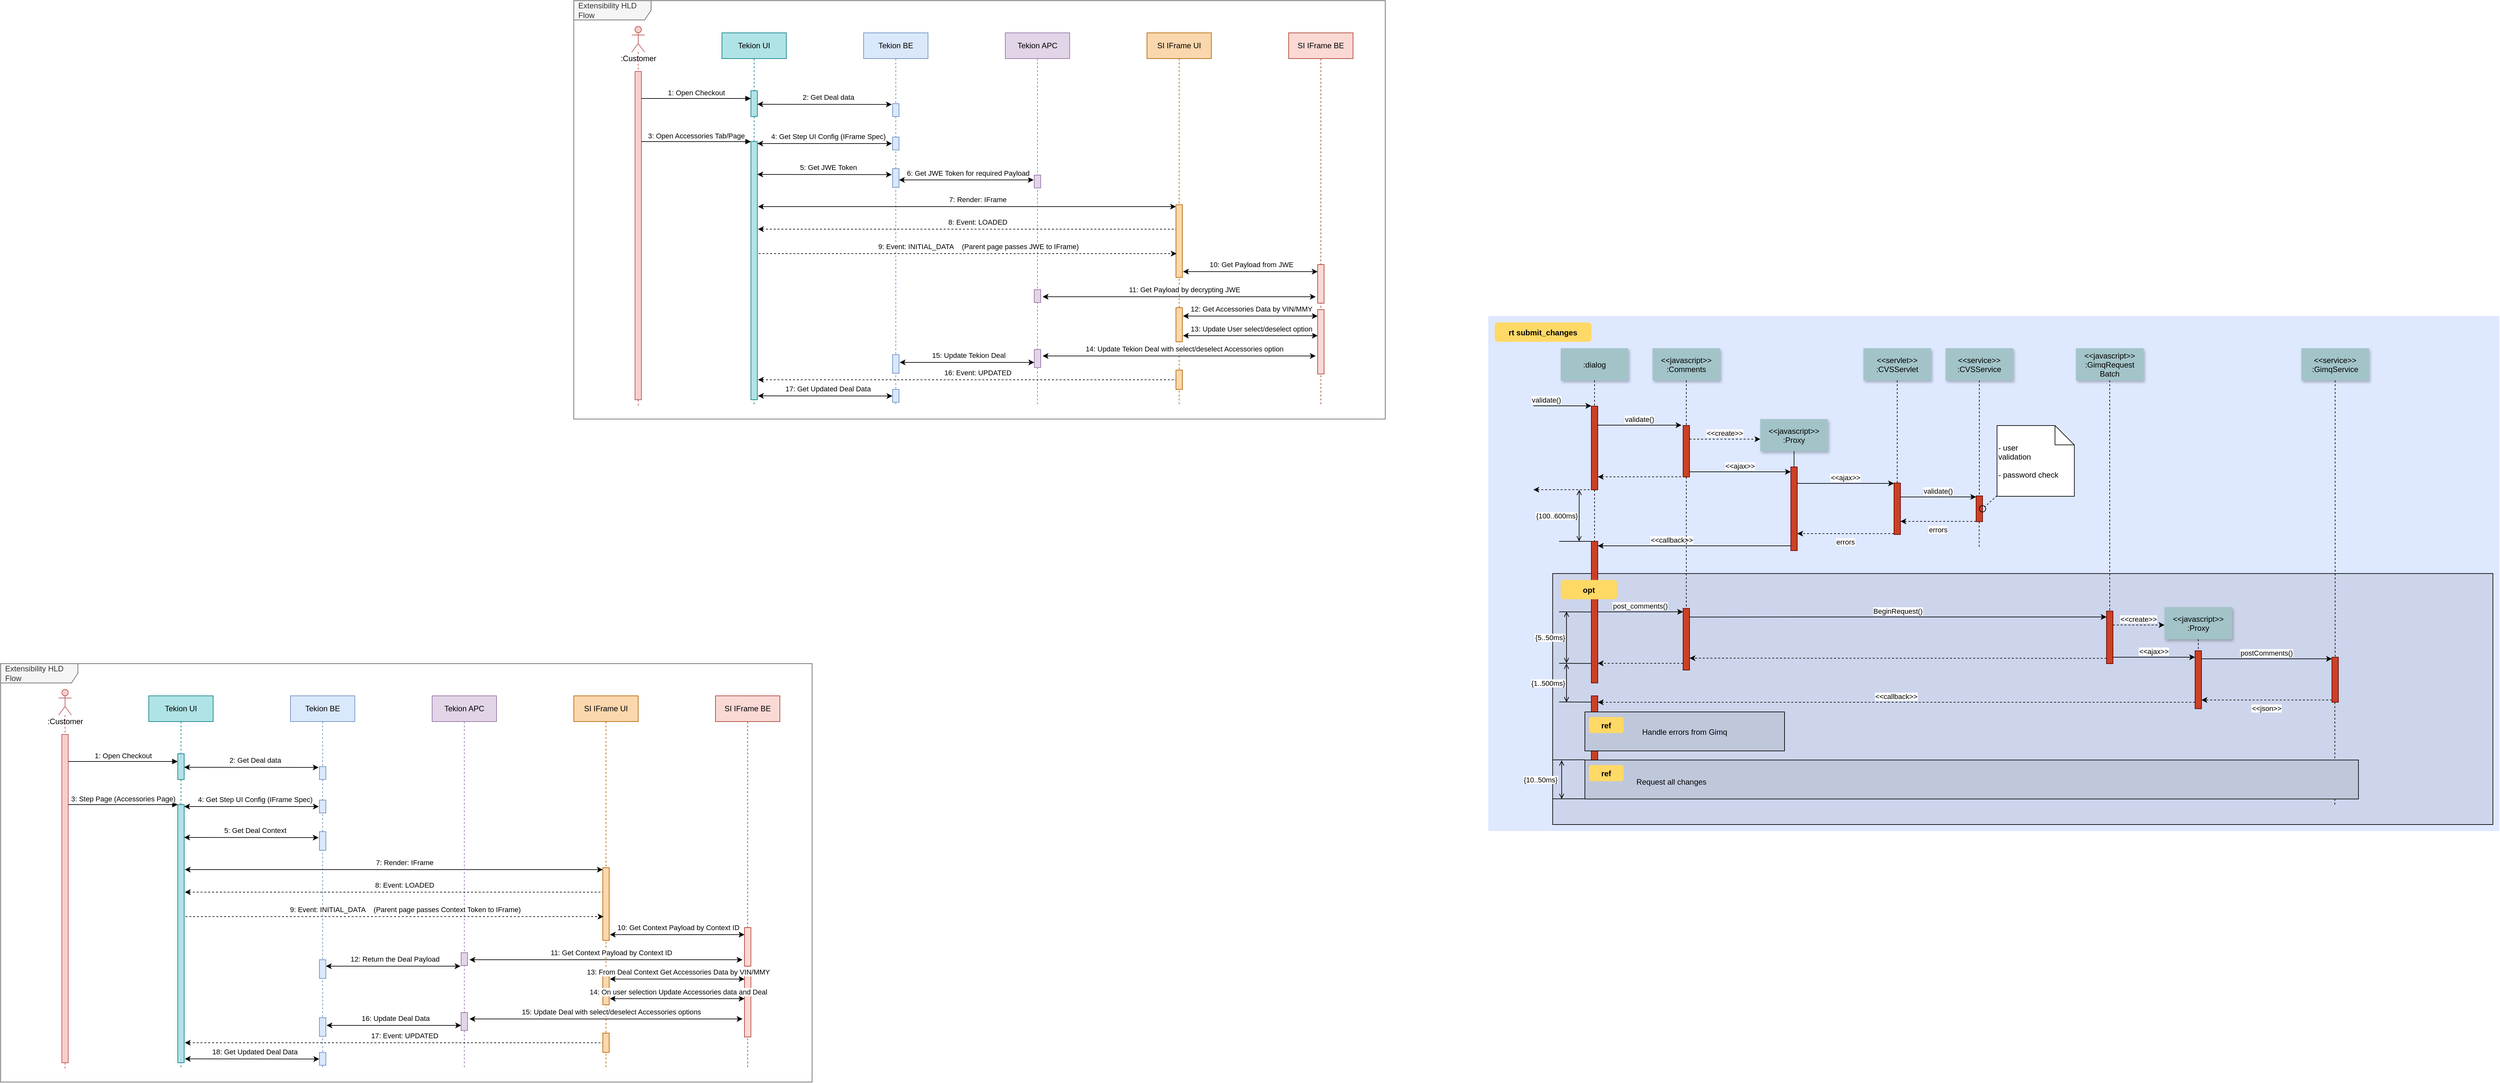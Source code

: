 <mxfile version="26.0.16">
  <diagram name="Page-1" id="9361dd3d-8414-5efd-6122-117bd74ce7a7">
    <mxGraphModel dx="3644" dy="1516" grid="1" gridSize="10" guides="1" tooltips="1" connect="1" arrows="1" fold="1" page="0" pageScale="1.5" pageWidth="826" pageHeight="1169" background="none" math="0" shadow="0">
      <root>
        <mxCell id="0" />
        <mxCell id="1" parent="0" />
        <mxCell id="3lxVymx66JOfYg7nJAj3-113" value="Extensibility HLD Flow" style="shape=umlFrame;whiteSpace=wrap;html=1;width=120;height=30;boundedLbl=1;verticalAlign=middle;align=left;spacingLeft=5;fillColor=#f5f5f5;fontColor=#333333;strokeColor=#666666;" parent="1" vertex="1">
          <mxGeometry x="-1380" y="-480" width="1260" height="650" as="geometry" />
        </mxCell>
        <mxCell id="69" value="" style="fillColor=#DEE8FF;strokeColor=none" parent="1" vertex="1">
          <mxGeometry x="40" y="10" width="1570" height="800" as="geometry" />
        </mxCell>
        <mxCell id="20" value="" style="fillColor=#CCD5EB" parent="1" vertex="1">
          <mxGeometry x="140" y="410" width="1460" height="390" as="geometry" />
        </mxCell>
        <mxCell id="81" value="" style="edgeStyle=elbowEdgeStyle;elbow=horizontal;endArrow=none;dashed=1" parent="1" edge="1">
          <mxGeometry x="1460" y="437.894" width="100" height="100" as="geometry">
            <mxPoint x="1354.5" y="610" as="sourcePoint" />
            <mxPoint x="1354.5" y="770" as="targetPoint" />
          </mxGeometry>
        </mxCell>
        <mxCell id="2" value="" style="fillColor=#CC4125;strokeColor=#660000" parent="1" vertex="1">
          <mxGeometry x="200" y="150" width="10" height="130" as="geometry" />
        </mxCell>
        <mxCell id="3" value="validate()" style="edgeStyle=none;verticalLabelPosition=top;verticalAlign=bottom;labelPosition=left;align=right" parent="1" edge="1">
          <mxGeometry x="110" y="49.5" width="100" height="100" as="geometry">
            <mxPoint x="110" y="149.5" as="sourcePoint" />
            <mxPoint x="200" y="149.5" as="targetPoint" />
          </mxGeometry>
        </mxCell>
        <mxCell id="4" value=":dialog" style="shadow=1;fillColor=#A2C4C9;strokeColor=none" parent="1" vertex="1">
          <mxGeometry x="152.5" y="60" width="105" height="50" as="geometry" />
        </mxCell>
        <mxCell id="6" value="" style="fillColor=#CC4125;strokeColor=#660000" parent="1" vertex="1">
          <mxGeometry x="342.5" y="180" width="10" height="80" as="geometry" />
        </mxCell>
        <mxCell id="7" value="&lt;&lt;javascript&gt;&gt;&#xa;:Comments" style="shadow=1;fillColor=#A2C4C9;strokeColor=none" parent="1" vertex="1">
          <mxGeometry x="295" y="60" width="105" height="50" as="geometry" />
        </mxCell>
        <mxCell id="8" value="" style="edgeStyle=none;endArrow=none;dashed=1" parent="1" source="7" target="6" edge="1">
          <mxGeometry x="272.335" y="165" width="100" height="100" as="geometry">
            <mxPoint x="347.259" y="110" as="sourcePoint" />
            <mxPoint x="347.576" y="165" as="targetPoint" />
          </mxGeometry>
        </mxCell>
        <mxCell id="9" value="validate()" style="edgeStyle=none;verticalLabelPosition=top;verticalAlign=bottom" parent="1" edge="1">
          <mxGeometry x="220" y="92" width="100" height="100" as="geometry">
            <mxPoint x="210" y="179.5" as="sourcePoint" />
            <mxPoint x="340" y="179.5" as="targetPoint" />
          </mxGeometry>
        </mxCell>
        <mxCell id="11" value="" style="edgeStyle=none;verticalLabelPosition=top;verticalAlign=bottom;endArrow=none;startArrow=classic;dashed=1" parent="1" edge="1">
          <mxGeometry x="220" y="172.259" width="100" height="100" as="geometry">
            <mxPoint x="210" y="259.759" as="sourcePoint" />
            <mxPoint x="340" y="259.759" as="targetPoint" />
          </mxGeometry>
        </mxCell>
        <mxCell id="12" value="" style="edgeStyle=none;verticalLabelPosition=top;verticalAlign=bottom;labelPosition=left;align=right;endArrow=none;startArrow=classic;dashed=1" parent="1" edge="1">
          <mxGeometry x="110" y="179.759" width="100" height="100" as="geometry">
            <mxPoint x="110" y="279.759" as="sourcePoint" />
            <mxPoint x="200" y="279.759" as="targetPoint" />
          </mxGeometry>
        </mxCell>
        <mxCell id="13" value="&lt;&lt;create&gt;&gt;" style="edgeStyle=none;verticalLabelPosition=top;verticalAlign=bottom;dashed=1" parent="1" edge="1">
          <mxGeometry x="385.455" y="113.916" width="100" height="100" as="geometry">
            <mxPoint x="352.5" y="201.206" as="sourcePoint" />
            <mxPoint x="462.5" y="201.206" as="targetPoint" />
          </mxGeometry>
        </mxCell>
        <mxCell id="15" value="&lt;&lt;javascript&gt;&gt;&#xa;:Proxy" style="shadow=1;fillColor=#A2C4C9;strokeColor=none" parent="1" vertex="1">
          <mxGeometry x="462.284" y="170.0" width="105" height="50" as="geometry" />
        </mxCell>
        <mxCell id="16" value="" style="edgeStyle=none;endArrow=none" parent="1" source="15" target="17" edge="1">
          <mxGeometry x="437.043" y="270" width="100" height="100" as="geometry">
            <mxPoint x="514.543" y="220.0" as="sourcePoint" />
            <mxPoint x="514.543" y="240.0" as="targetPoint" />
          </mxGeometry>
        </mxCell>
        <mxCell id="17" value="" style="fillColor=#CC4125;strokeColor=#660000" parent="1" vertex="1">
          <mxGeometry x="509.784" y="244.394" width="10" height="130" as="geometry" />
        </mxCell>
        <mxCell id="19" value="&lt;&lt;ajax&gt;&gt;" style="edgeStyle=elbowEdgeStyle;elbow=vertical;verticalLabelPosition=top;verticalAlign=bottom" parent="1" source="6" target="17" edge="1">
          <mxGeometry x="350" y="290" width="100" height="100" as="geometry">
            <mxPoint x="350" y="390" as="sourcePoint" />
            <mxPoint x="450" y="290" as="targetPoint" />
          </mxGeometry>
        </mxCell>
        <mxCell id="21" value="" style="fillColor=#CC4125;strokeColor=#660000" parent="1" vertex="1">
          <mxGeometry x="670" y="269.394" width="10" height="80" as="geometry" />
        </mxCell>
        <mxCell id="22" value="&lt;&lt;servlet&gt;&gt;&#xa;:CVSServlet" style="shadow=1;fillColor=#A2C4C9;strokeColor=none" parent="1" vertex="1">
          <mxGeometry x="622.5" y="60" width="105" height="50" as="geometry" />
        </mxCell>
        <mxCell id="23" value="" style="edgeStyle=none;endArrow=none;dashed=1" parent="1" source="22" target="21" edge="1">
          <mxGeometry x="614.488" y="175.0" width="100" height="100" as="geometry">
            <mxPoint x="674.653" y="110" as="sourcePoint" />
            <mxPoint x="674.653" y="260" as="targetPoint" />
          </mxGeometry>
        </mxCell>
        <mxCell id="24" value="&lt;&lt;service&gt;&gt;&#xa;:CVSService" style="shadow=1;fillColor=#A2C4C9;strokeColor=none" parent="1" vertex="1">
          <mxGeometry x="750" y="60" width="105" height="50" as="geometry" />
        </mxCell>
        <mxCell id="25" value="" style="edgeStyle=none;endArrow=none;dashed=1" parent="1" source="24" target="26" edge="1">
          <mxGeometry x="727.335" y="165" width="100" height="100" as="geometry">
            <mxPoint x="802.259" y="110" as="sourcePoint" />
            <mxPoint x="802.576" y="165" as="targetPoint" />
          </mxGeometry>
        </mxCell>
        <mxCell id="26" value="" style="fillColor=#CC4125;strokeColor=#660000" parent="1" vertex="1">
          <mxGeometry x="797.5" y="289.394" width="10" height="40" as="geometry" />
        </mxCell>
        <mxCell id="27" value="&lt;&lt;ajax&gt;&gt;" style="edgeStyle=elbowEdgeStyle;elbow=vertical;verticalLabelPosition=top;verticalAlign=bottom" parent="1" source="17" target="21" edge="1">
          <mxGeometry x="540" y="270" width="100" height="100" as="geometry">
            <mxPoint x="540" y="370" as="sourcePoint" />
            <mxPoint x="640" y="270" as="targetPoint" />
            <Array as="points">
              <mxPoint x="590" y="270" />
            </Array>
          </mxGeometry>
        </mxCell>
        <mxCell id="28" value="errors" style="edgeStyle=elbowEdgeStyle;elbow=vertical;dashed=1;verticalLabelPosition=bottom;verticalAlign=top" parent="1" source="21" target="17" edge="1">
          <mxGeometry x="550" y="280" width="100" height="100" as="geometry">
            <mxPoint x="529.784" y="280" as="sourcePoint" />
            <mxPoint x="680" y="280" as="targetPoint" />
            <Array as="points">
              <mxPoint x="593" y="348" />
            </Array>
          </mxGeometry>
        </mxCell>
        <mxCell id="30" value="&lt;&lt;javascript&gt;&gt;&#xa;:GimqRequest&#xa;Batch" style="shadow=1;fillColor=#A2C4C9;strokeColor=none" parent="1" vertex="1">
          <mxGeometry x="952.5" y="60" width="105" height="50" as="geometry" />
        </mxCell>
        <mxCell id="33" value="" style="edgeStyle=elbowEdgeStyle;elbow=horizontal;endArrow=none;dashed=1" parent="1" source="4" target="2" edge="1">
          <mxGeometry x="230.0" y="310" width="100" height="100" as="geometry">
            <mxPoint x="230.0" y="410" as="sourcePoint" />
            <mxPoint x="330" y="310" as="targetPoint" />
          </mxGeometry>
        </mxCell>
        <mxCell id="34" value="validate()" style="edgeStyle=elbowEdgeStyle;elbow=vertical;verticalLabelPosition=top;verticalAlign=bottom" parent="1" edge="1">
          <mxGeometry x="550" y="261.736" width="100" height="100" as="geometry">
            <mxPoint x="680" y="291.13" as="sourcePoint" />
            <mxPoint x="797.5" y="291.13" as="targetPoint" />
            <Array as="points" />
          </mxGeometry>
        </mxCell>
        <mxCell id="35" value="errors" style="edgeStyle=elbowEdgeStyle;elbow=vertical;dashed=1;verticalLabelPosition=bottom;verticalAlign=top" parent="1" edge="1">
          <mxGeometry x="560" y="309.653" width="100" height="100" as="geometry">
            <mxPoint x="797.5" y="329.047" as="sourcePoint" />
            <mxPoint x="680" y="329.047" as="targetPoint" />
            <Array as="points" />
          </mxGeometry>
        </mxCell>
        <mxCell id="38" value="" style="edgeStyle=elbowEdgeStyle;elbow=horizontal;endArrow=none;dashed=1" parent="1" edge="1">
          <mxGeometry x="932.259" y="240" width="100" height="100" as="geometry">
            <mxPoint x="802.259" y="329.394" as="sourcePoint" />
            <mxPoint x="802.259" y="370" as="targetPoint" />
            <Array as="points">
              <mxPoint x="802.259" y="350" />
            </Array>
          </mxGeometry>
        </mxCell>
        <mxCell id="39" value="" style="ellipse;fillColor=none" parent="1" vertex="1">
          <mxGeometry x="802.5" y="304.394" width="10.0" height="10" as="geometry" />
        </mxCell>
        <mxCell id="40" value=" - user&#xa; validation&#xa;&#xa; - password check" style="shape=note;align=left" parent="1" vertex="1">
          <mxGeometry x="829.973" y="180.174" width="120.027" height="109.826" as="geometry" />
        </mxCell>
        <mxCell id="41" value="" style="edgeStyle=none;endArrow=none;dashed=1" parent="1" source="40" target="39" edge="1">
          <mxGeometry x="1030" y="180" width="100" height="100" as="geometry">
            <mxPoint x="1030" y="280" as="sourcePoint" />
            <mxPoint x="1130" y="180" as="targetPoint" />
          </mxGeometry>
        </mxCell>
        <mxCell id="42" value="" style="fillColor=#CC4125;strokeColor=#660000" parent="1" vertex="1">
          <mxGeometry x="200" y="360" width="10" height="220" as="geometry" />
        </mxCell>
        <mxCell id="43" value="             &lt;&lt;callback&gt;&gt;                                " style="edgeStyle=elbowEdgeStyle;elbow=vertical;dashed=0;verticalLabelPosition=top;verticalAlign=bottom;align=right" parent="1" source="17" target="42" edge="1">
          <mxGeometry x="190" y="329.759" width="100" height="100" as="geometry">
            <mxPoint x="500" y="310" as="sourcePoint" />
            <mxPoint x="220" y="370" as="targetPoint" />
            <Array as="points" />
          </mxGeometry>
        </mxCell>
        <mxCell id="44" value="" style="edgeStyle=none;dashed=1;endArrow=none" parent="1" source="2" target="42" edge="1">
          <mxGeometry x="50" y="300" width="100" height="100" as="geometry">
            <mxPoint x="50" y="400" as="sourcePoint" />
            <mxPoint x="150" y="300" as="targetPoint" />
          </mxGeometry>
        </mxCell>
        <mxCell id="46" value="" style="edgeStyle=elbowEdgeStyle;elbow=vertical;endArrow=none" parent="1" source="42" edge="1">
          <mxGeometry x="60" y="310" width="100" height="100" as="geometry">
            <mxPoint x="60" y="410" as="sourcePoint" />
            <mxPoint x="150" y="360" as="targetPoint" />
          </mxGeometry>
        </mxCell>
        <mxCell id="47" value="{100..600ms}" style="edgeStyle=elbowEdgeStyle;elbow=horizontal;startArrow=open;endArrow=open;labelPosition=left;align=right" parent="1" edge="1">
          <mxGeometry x="61.206" y="290" width="100" height="100" as="geometry">
            <mxPoint x="181.206" y="280" as="sourcePoint" />
            <mxPoint x="181.206" y="360" as="targetPoint" />
          </mxGeometry>
        </mxCell>
        <mxCell id="48" value="" style="fillColor=#CC4125;strokeColor=#660000" parent="1" vertex="1">
          <mxGeometry x="342.5" y="464.167" width="10" height="95.833" as="geometry" />
        </mxCell>
        <mxCell id="49" value="" style="fillColor=#CC4125;strokeColor=#660000" parent="1" vertex="1">
          <mxGeometry x="1000" y="468.333" width="10" height="81.667" as="geometry" />
        </mxCell>
        <mxCell id="50" value="" style="edgeStyle=none;endArrow=none;dashed=1" parent="1" source="30" target="49" edge="1">
          <mxGeometry x="956.571" y="205" width="100" height="100" as="geometry">
            <mxPoint x="1031.736" y="150" as="sourcePoint" />
            <mxPoint x="1031.736" y="329.394" as="targetPoint" />
          </mxGeometry>
        </mxCell>
        <mxCell id="51" value="post_comments()" style="edgeStyle=elbowEdgeStyle;elbow=vertical;verticalLabelPosition=top;verticalAlign=bottom" parent="1" edge="1">
          <mxGeometry x="212.5" y="469.583" width="100" height="100" as="geometry">
            <mxPoint x="210" y="469.583" as="sourcePoint" />
            <mxPoint x="342.5" y="469.583" as="targetPoint" />
            <Array as="points" />
          </mxGeometry>
        </mxCell>
        <mxCell id="52" value="" style="edgeStyle=none;endArrow=none;dashed=1" parent="1" source="6" target="48" edge="1">
          <mxGeometry x="376.571" y="339.697" width="100" height="100" as="geometry">
            <mxPoint x="451.736" y="284.697" as="sourcePoint" />
            <mxPoint x="451.736" y="464.091" as="targetPoint" />
          </mxGeometry>
        </mxCell>
        <mxCell id="53" value="BeginRequest()" style="edgeStyle=elbowEdgeStyle;elbow=vertical;verticalLabelPosition=top;verticalAlign=bottom" parent="1" edge="1">
          <mxGeometry x="530" y="436.806" width="100" height="100" as="geometry">
            <mxPoint x="352.5" y="477.569" as="sourcePoint" />
            <mxPoint x="1000" y="477.569" as="targetPoint" />
            <Array as="points" />
          </mxGeometry>
        </mxCell>
        <mxCell id="54" value="" style="edgeStyle=elbowEdgeStyle;elbow=vertical;dashed=1;verticalLabelPosition=bottom;verticalAlign=top" parent="1" edge="1">
          <mxGeometry x="530" y="549.078" width="100" height="100" as="geometry">
            <mxPoint x="1000" y="541.736" as="sourcePoint" />
            <mxPoint x="352.5" y="541.736" as="targetPoint" />
            <Array as="points" />
          </mxGeometry>
        </mxCell>
        <mxCell id="55" value="&lt;&lt;javascript&gt;&gt;&#xa;:Proxy" style="shadow=1;fillColor=#A2C4C9;strokeColor=none" parent="1" vertex="1">
          <mxGeometry x="1090" y="462.083" width="105" height="50" as="geometry" />
        </mxCell>
        <mxCell id="56" value="" style="edgeStyle=none;endArrow=none;dashed=1" parent="1" source="55" target="57" edge="1">
          <mxGeometry x="1204.071" y="380.087" width="100" height="100" as="geometry">
            <mxPoint x="1279.236" y="325.087" as="sourcePoint" />
            <mxPoint x="1350" y="445.087" as="targetPoint" />
          </mxGeometry>
        </mxCell>
        <mxCell id="57" value="" style="fillColor=#CC4125;strokeColor=#660000" parent="1" vertex="1">
          <mxGeometry x="1137.5" y="530" width="10" height="90" as="geometry" />
        </mxCell>
        <mxCell id="58" value="" style="fillColor=#CC4125;strokeColor=#660000" parent="1" vertex="1">
          <mxGeometry x="1350" y="540" width="10" height="70" as="geometry" />
        </mxCell>
        <mxCell id="60" value="&lt;&lt;create&gt;&gt;" style="edgeStyle=elbowEdgeStyle;elbow=vertical;verticalLabelPosition=top;verticalAlign=bottom;dashed=1" parent="1" source="49" target="55" edge="1">
          <mxGeometry x="901.25" y="322.5" width="100" height="100" as="geometry">
            <mxPoint x="1031.25" y="351.894" as="sourcePoint" />
            <mxPoint x="1148.75" y="351.894" as="targetPoint" />
            <Array as="points" />
          </mxGeometry>
        </mxCell>
        <mxCell id="61" value="&lt;&lt;ajax&gt;&gt;" style="edgeStyle=elbowEdgeStyle;elbow=vertical;verticalLabelPosition=top;verticalAlign=bottom" parent="1" source="49" target="57" edge="1">
          <mxGeometry x="1065" y="359.5" width="100" height="100" as="geometry">
            <mxPoint x="1044.784" y="359.5" as="sourcePoint" />
            <mxPoint x="1195" y="359.5" as="targetPoint" />
            <Array as="points" />
          </mxGeometry>
        </mxCell>
        <mxCell id="62" value="postComments()" style="edgeStyle=elbowEdgeStyle;elbow=vertical;verticalLabelPosition=top;verticalAlign=bottom" parent="1" edge="1">
          <mxGeometry x="1225" y="309.5" width="100" height="100" as="geometry">
            <mxPoint x="1147.5" y="542.5" as="sourcePoint" />
            <mxPoint x="1350" y="542.5" as="targetPoint" />
            <Array as="points" />
          </mxGeometry>
        </mxCell>
        <mxCell id="63" value="&lt;&lt;json&gt;&gt;" style="edgeStyle=elbowEdgeStyle;elbow=vertical;dashed=1;verticalLabelPosition=bottom;verticalAlign=top" parent="1" edge="1">
          <mxGeometry x="1075" y="396" width="100" height="100" as="geometry">
            <mxPoint x="1350" y="606.5" as="sourcePoint" />
            <mxPoint x="1147.5" y="606.5" as="targetPoint" />
            <Array as="points" />
          </mxGeometry>
        </mxCell>
        <mxCell id="64" value="&lt;&lt;service&gt;&gt;&#xa;:GimqService" style="shadow=1;fillColor=#A2C4C9;strokeColor=none" parent="1" vertex="1">
          <mxGeometry x="1302.5" y="60" width="105" height="50" as="geometry" />
        </mxCell>
        <mxCell id="65" value="" style="edgeStyle=none;endArrow=none;dashed=1" parent="1" source="64" target="58" edge="1">
          <mxGeometry x="1174.071" y="210" width="100" height="100" as="geometry">
            <mxPoint x="1222.5" y="115" as="sourcePoint" />
            <mxPoint x="1222.5" y="445" as="targetPoint" />
          </mxGeometry>
        </mxCell>
        <mxCell id="66" value="" style="fillColor=#CC4125;strokeColor=#660000" parent="1" vertex="1">
          <mxGeometry x="200" y="600" width="10" height="130" as="geometry" />
        </mxCell>
        <mxCell id="67" value="" style="edgeStyle=elbowEdgeStyle;elbow=vertical;dashed=1;verticalLabelPosition=bottom;verticalAlign=top" parent="1" edge="1">
          <mxGeometry x="507.5" y="664.342" width="100" height="100" as="geometry">
            <mxPoint x="342.5" y="549.5" as="sourcePoint" />
            <mxPoint x="210" y="549.5" as="targetPoint" />
            <Array as="points" />
          </mxGeometry>
        </mxCell>
        <mxCell id="68" value="&lt;&lt;callback&gt;&gt;" style="edgeStyle=elbowEdgeStyle;elbow=vertical;dashed=1;verticalLabelPosition=bottom;verticalAlign=bottom" parent="1" source="57" target="66" edge="1">
          <mxGeometry x="540" y="559.078" width="100" height="100" as="geometry">
            <mxPoint x="1010" y="551.736" as="sourcePoint" />
            <mxPoint x="362.5" y="551.736" as="targetPoint" />
            <Array as="points" />
          </mxGeometry>
        </mxCell>
        <mxCell id="71" value="rt submit_changes" style="rounded=1;fontStyle=1;fillColor=#FFD966;strokeColor=none" parent="1" vertex="1">
          <mxGeometry x="50" y="20" width="150" height="30" as="geometry" />
        </mxCell>
        <mxCell id="72" value="opt" style="rounded=1;fontStyle=1;fillColor=#FFD966;strokeColor=none" parent="1" vertex="1">
          <mxGeometry x="152.5" y="420" width="87.5" height="30" as="geometry" />
        </mxCell>
        <mxCell id="74" value="Handle errors from Gimq" style="fillColor=#BFC8DB" parent="1" vertex="1">
          <mxGeometry x="190" y="625" width="310" height="60.556" as="geometry" />
        </mxCell>
        <mxCell id="75" value="ref" style="rounded=1;fontStyle=1;fillColor=#FFD966;strokeColor=none" parent="1" vertex="1">
          <mxGeometry x="196.25" y="632.894" width="53.75" height="25" as="geometry" />
        </mxCell>
        <mxCell id="76" value="" style="align=left;fillColor=#BFC8DB" parent="1" vertex="1">
          <mxGeometry x="190.0" y="699.722" width="1201.194" height="60.556" as="geometry" />
        </mxCell>
        <mxCell id="77" value="ref" style="rounded=1;fontStyle=1;fillColor=#FFD966;strokeColor=none" parent="1" vertex="1">
          <mxGeometry x="196.25" y="707.616" width="53.75" height="25" as="geometry" />
        </mxCell>
        <mxCell id="78" value="Request all changes" style="text;align=left" parent="1" vertex="1">
          <mxGeometry x="268.056" y="720.116" width="351.806" height="26" as="geometry" />
        </mxCell>
        <mxCell id="82" value="" style="edgeStyle=elbowEdgeStyle;elbow=vertical;endArrow=none" parent="1" edge="1">
          <mxGeometry x="60.0" y="419.711" width="100" height="100" as="geometry">
            <mxPoint x="200" y="469.711" as="sourcePoint" />
            <mxPoint x="150.0" y="469.711" as="targetPoint" />
          </mxGeometry>
        </mxCell>
        <mxCell id="83" value="" style="edgeStyle=elbowEdgeStyle;elbow=vertical;endArrow=none" parent="1" edge="1">
          <mxGeometry x="60" y="499.711" width="100" height="100" as="geometry">
            <mxPoint x="200.0" y="549.711" as="sourcePoint" />
            <mxPoint x="150" y="549.711" as="targetPoint" />
          </mxGeometry>
        </mxCell>
        <mxCell id="84" value="" style="edgeStyle=elbowEdgeStyle;elbow=vertical;endArrow=none" parent="1" edge="1">
          <mxGeometry x="60.0" y="559.711" width="100" height="100" as="geometry">
            <mxPoint x="200" y="609.711" as="sourcePoint" />
            <mxPoint x="150.0" y="609.711" as="targetPoint" />
          </mxGeometry>
        </mxCell>
        <mxCell id="85" value="" style="edgeStyle=elbowEdgeStyle;elbow=vertical;endArrow=none" parent="1" edge="1">
          <mxGeometry x="50.0" y="649.433" width="100" height="100" as="geometry">
            <mxPoint x="190.0" y="699.433" as="sourcePoint" />
            <mxPoint x="140" y="699.433" as="targetPoint" />
          </mxGeometry>
        </mxCell>
        <mxCell id="86" value="" style="edgeStyle=elbowEdgeStyle;elbow=vertical;endArrow=none" parent="1" edge="1">
          <mxGeometry x="50.0" y="709.988" width="100" height="100" as="geometry">
            <mxPoint x="190.0" y="759.988" as="sourcePoint" />
            <mxPoint x="140.0" y="759.988" as="targetPoint" />
          </mxGeometry>
        </mxCell>
        <mxCell id="87" value="{5..50ms}" style="edgeStyle=elbowEdgeStyle;elbow=horizontal;startArrow=open;endArrow=open;labelPosition=left;align=right" parent="1" edge="1">
          <mxGeometry x="41.447" y="479.167" width="100" height="100" as="geometry">
            <mxPoint x="161.447" y="469.167" as="sourcePoint" />
            <mxPoint x="161.447" y="549.167" as="targetPoint" />
          </mxGeometry>
        </mxCell>
        <mxCell id="88" value="{1..500ms}" style="edgeStyle=elbowEdgeStyle;elbow=horizontal;startArrow=open;endArrow=open;labelPosition=left;align=right" parent="1" edge="1">
          <mxGeometry x="42.894" y="560" width="100" height="100" as="geometry">
            <mxPoint x="161.447" y="550" as="sourcePoint" />
            <mxPoint x="161.447" y="610" as="targetPoint" />
          </mxGeometry>
        </mxCell>
        <mxCell id="89" value="{10..50ms}" style="edgeStyle=elbowEdgeStyle;elbow=horizontal;startArrow=open;endArrow=open;labelPosition=left;align=right" parent="1" edge="1">
          <mxGeometry width="100" height="100" as="geometry">
            <mxPoint x="153.947" y="700.278" as="sourcePoint" />
            <mxPoint x="153.947" y="760.278" as="targetPoint" />
            <mxPoint x="-4.236" y="-0.278" as="offset" />
          </mxGeometry>
        </mxCell>
        <mxCell id="3lxVymx66JOfYg7nJAj3-90" value=":Customer" style="shape=umlLifeline;participant=umlActor;perimeter=lifelinePerimeter;html=1;container=1;collapsible=0;recursiveResize=0;verticalAlign=top;spacingTop=36;outlineConnect=0;size=40;fillColor=#f8cecc;strokeColor=#b85450;" parent="1" vertex="1">
          <mxGeometry x="-1290" y="-440" width="20" height="590" as="geometry" />
        </mxCell>
        <mxCell id="3lxVymx66JOfYg7nJAj3-91" value="" style="html=1;points=[];perimeter=orthogonalPerimeter;fillColor=#f8cecc;strokeColor=#b85450;" parent="3lxVymx66JOfYg7nJAj3-90" vertex="1">
          <mxGeometry x="5" y="70" width="10" height="510" as="geometry" />
        </mxCell>
        <mxCell id="3lxVymx66JOfYg7nJAj3-92" value="Tekion UI" style="shape=umlLifeline;perimeter=lifelinePerimeter;whiteSpace=wrap;html=1;container=1;collapsible=0;recursiveResize=0;outlineConnect=0;fillColor=#b0e3e6;strokeColor=#0e8088;" parent="1" vertex="1">
          <mxGeometry x="-1150" y="-430" width="100" height="580" as="geometry" />
        </mxCell>
        <mxCell id="3lxVymx66JOfYg7nJAj3-93" value="" style="html=1;points=[];perimeter=orthogonalPerimeter;fillColor=#b0e3e6;strokeColor=#0e8088;" parent="3lxVymx66JOfYg7nJAj3-92" vertex="1">
          <mxGeometry x="45" y="90" width="10" height="40" as="geometry" />
        </mxCell>
        <mxCell id="3lxVymx66JOfYg7nJAj3-127" value="" style="html=1;points=[];perimeter=orthogonalPerimeter;fillColor=#b0e3e6;strokeColor=#0e8088;" parent="3lxVymx66JOfYg7nJAj3-92" vertex="1">
          <mxGeometry x="45" y="169" width="10" height="401" as="geometry" />
        </mxCell>
        <mxCell id="3lxVymx66JOfYg7nJAj3-129" value="3: Open Accessories Tab/Page" style="html=1;verticalAlign=bottom;endArrow=block;entryX=0;entryY=0;rounded=0;" parent="3lxVymx66JOfYg7nJAj3-92" edge="1">
          <mxGeometry relative="1" as="geometry">
            <mxPoint x="-125" y="169" as="sourcePoint" />
            <mxPoint x="45" y="169" as="targetPoint" />
          </mxGeometry>
        </mxCell>
        <mxCell id="3lxVymx66JOfYg7nJAj3-98" value="1: Open Checkout" style="html=1;verticalAlign=bottom;endArrow=block;entryX=0;entryY=0;rounded=0;" parent="1" edge="1">
          <mxGeometry relative="1" as="geometry">
            <mxPoint x="-1275" y="-328" as="sourcePoint" />
            <mxPoint as="offset" />
            <mxPoint x="-1105" y="-328" as="targetPoint" />
          </mxGeometry>
        </mxCell>
        <mxCell id="3lxVymx66JOfYg7nJAj3-99" value="Tekion BE" style="shape=umlLifeline;perimeter=lifelinePerimeter;whiteSpace=wrap;html=1;container=1;collapsible=0;recursiveResize=0;outlineConnect=0;fillColor=#dae8fc;strokeColor=#6c8ebf;" parent="1" vertex="1">
          <mxGeometry x="-930" y="-430" width="100" height="580" as="geometry" />
        </mxCell>
        <mxCell id="3lxVymx66JOfYg7nJAj3-100" value="" style="html=1;points=[];perimeter=orthogonalPerimeter;fillColor=#dae8fc;strokeColor=#6c8ebf;" parent="3lxVymx66JOfYg7nJAj3-99" vertex="1">
          <mxGeometry x="45" y="110" width="10" height="20" as="geometry" />
        </mxCell>
        <mxCell id="3lxVymx66JOfYg7nJAj3-130" value="" style="html=1;points=[];perimeter=orthogonalPerimeter;fillColor=#dae8fc;strokeColor=#6c8ebf;" parent="3lxVymx66JOfYg7nJAj3-99" vertex="1">
          <mxGeometry x="45" y="211" width="10" height="29" as="geometry" />
        </mxCell>
        <mxCell id="3lxVymx66JOfYg7nJAj3-131" style="edgeStyle=orthogonalEdgeStyle;rounded=0;orthogonalLoop=1;jettySize=auto;html=1;entryX=-0.127;entryY=0.063;entryDx=0;entryDy=0;entryPerimeter=0;startArrow=classic;startFill=1;" parent="3lxVymx66JOfYg7nJAj3-99" edge="1">
          <mxGeometry relative="1" as="geometry">
            <mxPoint x="-165" y="220" as="sourcePoint" />
            <Array as="points">
              <mxPoint x="44" y="220" />
            </Array>
            <mxPoint x="43.73" y="220.26" as="targetPoint" />
          </mxGeometry>
        </mxCell>
        <mxCell id="3lxVymx66JOfYg7nJAj3-132" value="5: Get JWE Token" style="edgeLabel;html=1;align=center;verticalAlign=middle;resizable=0;points=[];" parent="3lxVymx66JOfYg7nJAj3-131" vertex="1" connectable="0">
          <mxGeometry x="0.049" relative="1" as="geometry">
            <mxPoint y="-11" as="offset" />
          </mxGeometry>
        </mxCell>
        <mxCell id="3lxVymx66JOfYg7nJAj3-133" style="edgeStyle=orthogonalEdgeStyle;rounded=0;orthogonalLoop=1;jettySize=auto;html=1;startArrow=classic;startFill=1;" parent="3lxVymx66JOfYg7nJAj3-99" edge="1">
          <mxGeometry relative="1" as="geometry">
            <mxPoint x="-164" y="270" as="sourcePoint" />
            <Array as="points">
              <mxPoint x="320" y="270" />
              <mxPoint x="320" y="270" />
            </Array>
            <mxPoint x="485" y="270" as="targetPoint" />
          </mxGeometry>
        </mxCell>
        <mxCell id="3lxVymx66JOfYg7nJAj3-134" value="7: Render: IFrame" style="edgeLabel;html=1;align=center;verticalAlign=middle;resizable=0;points=[];" parent="3lxVymx66JOfYg7nJAj3-133" vertex="1" connectable="0">
          <mxGeometry x="0.049" relative="1" as="geometry">
            <mxPoint y="-11" as="offset" />
          </mxGeometry>
        </mxCell>
        <mxCell id="Vz_8QxTNZ0aKV-0dq6at-92" value="" style="html=1;points=[];perimeter=orthogonalPerimeter;fillColor=#dae8fc;strokeColor=#6c8ebf;" parent="3lxVymx66JOfYg7nJAj3-99" vertex="1">
          <mxGeometry x="45" y="162" width="10" height="20" as="geometry" />
        </mxCell>
        <mxCell id="Vz_8QxTNZ0aKV-0dq6at-114" value="" style="html=1;points=[];perimeter=orthogonalPerimeter;fillColor=#dae8fc;strokeColor=#6c8ebf;" parent="3lxVymx66JOfYg7nJAj3-99" vertex="1">
          <mxGeometry x="45" y="500" width="10" height="29" as="geometry" />
        </mxCell>
        <mxCell id="3lxVymx66JOfYg7nJAj3-114" value="Tekion APC" style="shape=umlLifeline;perimeter=lifelinePerimeter;whiteSpace=wrap;html=1;container=1;collapsible=0;recursiveResize=0;outlineConnect=0;fillColor=#e1d5e7;strokeColor=#9673a6;" parent="1" vertex="1">
          <mxGeometry x="-710" y="-430" width="100" height="580" as="geometry" />
        </mxCell>
        <mxCell id="3lxVymx66JOfYg7nJAj3-115" value="" style="html=1;points=[];perimeter=orthogonalPerimeter;fillColor=#e1d5e7;strokeColor=#9673a6;" parent="3lxVymx66JOfYg7nJAj3-114" vertex="1">
          <mxGeometry x="45" y="399" width="10" height="20" as="geometry" />
        </mxCell>
        <mxCell id="Vz_8QxTNZ0aKV-0dq6at-89" value="" style="html=1;points=[];perimeter=orthogonalPerimeter;fillColor=#e1d5e7;strokeColor=#9673a6;" parent="3lxVymx66JOfYg7nJAj3-114" vertex="1">
          <mxGeometry x="45" y="221" width="10" height="20" as="geometry" />
        </mxCell>
        <mxCell id="Vz_8QxTNZ0aKV-0dq6at-90" style="edgeStyle=orthogonalEdgeStyle;rounded=0;orthogonalLoop=1;jettySize=auto;html=1;entryX=-0.127;entryY=0.063;entryDx=0;entryDy=0;entryPerimeter=0;startArrow=classic;startFill=1;" parent="3lxVymx66JOfYg7nJAj3-114" edge="1">
          <mxGeometry relative="1" as="geometry">
            <mxPoint x="-165" y="228.5" as="sourcePoint" />
            <Array as="points">
              <mxPoint x="44" y="228.5" />
            </Array>
            <mxPoint x="44" y="228.5" as="targetPoint" />
          </mxGeometry>
        </mxCell>
        <mxCell id="Vz_8QxTNZ0aKV-0dq6at-91" value="6: Get JWE Token for required Payload" style="edgeLabel;html=1;align=center;verticalAlign=middle;resizable=0;points=[];" parent="Vz_8QxTNZ0aKV-0dq6at-90" vertex="1" connectable="0">
          <mxGeometry x="0.049" relative="1" as="geometry">
            <mxPoint x="-3" y="-11" as="offset" />
          </mxGeometry>
        </mxCell>
        <mxCell id="Vz_8QxTNZ0aKV-0dq6at-111" value="" style="html=1;points=[];perimeter=orthogonalPerimeter;fillColor=#e1d5e7;strokeColor=#9673a6;" parent="3lxVymx66JOfYg7nJAj3-114" vertex="1">
          <mxGeometry x="45" y="492" width="10" height="28" as="geometry" />
        </mxCell>
        <mxCell id="Vz_8QxTNZ0aKV-0dq6at-115" style="edgeStyle=orthogonalEdgeStyle;rounded=0;orthogonalLoop=1;jettySize=auto;html=1;entryX=-0.127;entryY=0.063;entryDx=0;entryDy=0;entryPerimeter=0;startArrow=classic;startFill=1;" parent="3lxVymx66JOfYg7nJAj3-114" edge="1">
          <mxGeometry relative="1" as="geometry">
            <mxPoint x="-164" y="512" as="sourcePoint" />
            <Array as="points">
              <mxPoint x="45" y="512" />
            </Array>
            <mxPoint x="45" y="512" as="targetPoint" />
          </mxGeometry>
        </mxCell>
        <mxCell id="Vz_8QxTNZ0aKV-0dq6at-116" value="15: Update Tekion Deal" style="edgeLabel;html=1;align=center;verticalAlign=middle;resizable=0;points=[];" parent="Vz_8QxTNZ0aKV-0dq6at-115" vertex="1" connectable="0">
          <mxGeometry x="0.049" relative="1" as="geometry">
            <mxPoint x="-3" y="-11" as="offset" />
          </mxGeometry>
        </mxCell>
        <mxCell id="3lxVymx66JOfYg7nJAj3-116" value="SI IFrame UI" style="shape=umlLifeline;perimeter=lifelinePerimeter;whiteSpace=wrap;html=1;container=1;collapsible=0;recursiveResize=0;outlineConnect=0;fillColor=#fad7ac;strokeColor=#b46504;" parent="1" vertex="1">
          <mxGeometry x="-490" y="-430" width="100" height="580" as="geometry" />
        </mxCell>
        <mxCell id="3lxVymx66JOfYg7nJAj3-117" value="" style="html=1;points=[];perimeter=orthogonalPerimeter;fillColor=#fad7ac;strokeColor=#b46504;" parent="3lxVymx66JOfYg7nJAj3-116" vertex="1">
          <mxGeometry x="45" y="267" width="10" height="113" as="geometry" />
        </mxCell>
        <mxCell id="Vz_8QxTNZ0aKV-0dq6at-105" value="" style="html=1;points=[];perimeter=orthogonalPerimeter;fillColor=#fad7ac;strokeColor=#b46504;" parent="3lxVymx66JOfYg7nJAj3-116" vertex="1">
          <mxGeometry x="45" y="427" width="10" height="53" as="geometry" />
        </mxCell>
        <mxCell id="Vz_8QxTNZ0aKV-0dq6at-117" value="" style="html=1;points=[];perimeter=orthogonalPerimeter;fillColor=#fad7ac;strokeColor=#b46504;" parent="3lxVymx66JOfYg7nJAj3-116" vertex="1">
          <mxGeometry x="45" y="524" width="10" height="30" as="geometry" />
        </mxCell>
        <mxCell id="3lxVymx66JOfYg7nJAj3-118" value="SI IFrame BE" style="shape=umlLifeline;perimeter=lifelinePerimeter;whiteSpace=wrap;html=1;container=1;collapsible=0;recursiveResize=0;outlineConnect=0;fillColor=#fad9d5;strokeColor=#ae4132;" parent="1" vertex="1">
          <mxGeometry x="-270" y="-430" width="100" height="580" as="geometry" />
        </mxCell>
        <mxCell id="3lxVymx66JOfYg7nJAj3-119" value="" style="html=1;points=[];perimeter=orthogonalPerimeter;fillColor=#fad9d5;strokeColor=#ae4132;" parent="3lxVymx66JOfYg7nJAj3-118" vertex="1">
          <mxGeometry x="45" y="360" width="10" height="60" as="geometry" />
        </mxCell>
        <mxCell id="Vz_8QxTNZ0aKV-0dq6at-108" value="" style="html=1;points=[];perimeter=orthogonalPerimeter;fillColor=#fad9d5;strokeColor=#ae4132;" parent="3lxVymx66JOfYg7nJAj3-118" vertex="1">
          <mxGeometry x="45" y="430" width="10" height="100" as="geometry" />
        </mxCell>
        <mxCell id="3lxVymx66JOfYg7nJAj3-123" style="edgeStyle=orthogonalEdgeStyle;rounded=0;orthogonalLoop=1;jettySize=auto;html=1;entryX=-0.127;entryY=0.063;entryDx=0;entryDy=0;entryPerimeter=0;startArrow=classic;startFill=1;" parent="1" target="3lxVymx66JOfYg7nJAj3-100" edge="1">
          <mxGeometry relative="1" as="geometry">
            <mxPoint x="-1095" y="-319" as="sourcePoint" />
            <Array as="points">
              <mxPoint x="-886" y="-319" />
            </Array>
          </mxGeometry>
        </mxCell>
        <mxCell id="3lxVymx66JOfYg7nJAj3-124" value="2: Get Deal data" style="edgeLabel;html=1;align=center;verticalAlign=middle;resizable=0;points=[];" parent="3lxVymx66JOfYg7nJAj3-123" vertex="1" connectable="0">
          <mxGeometry x="0.049" relative="1" as="geometry">
            <mxPoint y="-11" as="offset" />
          </mxGeometry>
        </mxCell>
        <mxCell id="Vz_8QxTNZ0aKV-0dq6at-93" style="edgeStyle=orthogonalEdgeStyle;rounded=0;orthogonalLoop=1;jettySize=auto;html=1;entryX=-0.127;entryY=0.063;entryDx=0;entryDy=0;entryPerimeter=0;startArrow=classic;startFill=1;" parent="1" edge="1">
          <mxGeometry relative="1" as="geometry">
            <mxPoint x="-1095" y="-258" as="sourcePoint" />
            <Array as="points">
              <mxPoint x="-886" y="-258" />
            </Array>
            <mxPoint x="-886" y="-258" as="targetPoint" />
          </mxGeometry>
        </mxCell>
        <mxCell id="Vz_8QxTNZ0aKV-0dq6at-94" value="4: Get Step UI Config (IFrame Spec)" style="edgeLabel;html=1;align=center;verticalAlign=middle;resizable=0;points=[];" parent="Vz_8QxTNZ0aKV-0dq6at-93" vertex="1" connectable="0">
          <mxGeometry x="0.049" relative="1" as="geometry">
            <mxPoint y="-11" as="offset" />
          </mxGeometry>
        </mxCell>
        <mxCell id="Vz_8QxTNZ0aKV-0dq6at-95" style="edgeStyle=orthogonalEdgeStyle;rounded=0;orthogonalLoop=1;jettySize=auto;html=1;startArrow=classic;startFill=1;dashed=1;endArrow=none;endFill=0;" parent="1" edge="1">
          <mxGeometry relative="1" as="geometry">
            <mxPoint x="-1094" y="-125" as="sourcePoint" />
            <Array as="points">
              <mxPoint x="-610" y="-125" />
              <mxPoint x="-610" y="-125" />
            </Array>
            <mxPoint x="-445" y="-125" as="targetPoint" />
          </mxGeometry>
        </mxCell>
        <mxCell id="Vz_8QxTNZ0aKV-0dq6at-96" value="8: Event: LOADED" style="edgeLabel;html=1;align=center;verticalAlign=middle;resizable=0;points=[];" parent="Vz_8QxTNZ0aKV-0dq6at-95" vertex="1" connectable="0">
          <mxGeometry x="0.049" relative="1" as="geometry">
            <mxPoint y="-11" as="offset" />
          </mxGeometry>
        </mxCell>
        <mxCell id="Vz_8QxTNZ0aKV-0dq6at-97" style="edgeStyle=orthogonalEdgeStyle;rounded=0;orthogonalLoop=1;jettySize=auto;html=1;startArrow=none;startFill=0;dashed=1;endArrow=classic;endFill=1;" parent="1" edge="1">
          <mxGeometry relative="1" as="geometry">
            <mxPoint x="-1093" y="-87" as="sourcePoint" />
            <Array as="points">
              <mxPoint x="-609" y="-87" />
              <mxPoint x="-609" y="-87" />
            </Array>
            <mxPoint x="-444" y="-87" as="targetPoint" />
          </mxGeometry>
        </mxCell>
        <mxCell id="Vz_8QxTNZ0aKV-0dq6at-98" value="9: Event: INITIAL_DATA&amp;nbsp; &amp;nbsp; (Parent page passes JWE to IFrame)" style="edgeLabel;html=1;align=center;verticalAlign=middle;resizable=0;points=[];" parent="Vz_8QxTNZ0aKV-0dq6at-97" vertex="1" connectable="0">
          <mxGeometry x="0.049" relative="1" as="geometry">
            <mxPoint y="-11" as="offset" />
          </mxGeometry>
        </mxCell>
        <mxCell id="Vz_8QxTNZ0aKV-0dq6at-99" style="edgeStyle=orthogonalEdgeStyle;rounded=0;orthogonalLoop=1;jettySize=auto;html=1;entryX=-0.127;entryY=0.063;entryDx=0;entryDy=0;entryPerimeter=0;startArrow=classic;startFill=1;" parent="1" edge="1">
          <mxGeometry relative="1" as="geometry">
            <mxPoint x="-434" y="-59" as="sourcePoint" />
            <Array as="points">
              <mxPoint x="-225" y="-59" />
            </Array>
            <mxPoint x="-225" y="-59" as="targetPoint" />
          </mxGeometry>
        </mxCell>
        <mxCell id="Vz_8QxTNZ0aKV-0dq6at-100" value="10: Get Payload from JWE" style="edgeLabel;html=1;align=center;verticalAlign=middle;resizable=0;points=[];" parent="Vz_8QxTNZ0aKV-0dq6at-99" vertex="1" connectable="0">
          <mxGeometry x="0.049" relative="1" as="geometry">
            <mxPoint x="-4" y="-11" as="offset" />
          </mxGeometry>
        </mxCell>
        <mxCell id="Vz_8QxTNZ0aKV-0dq6at-103" style="edgeStyle=orthogonalEdgeStyle;rounded=0;orthogonalLoop=1;jettySize=auto;html=1;startArrow=classic;startFill=1;exitX=0.8;exitY=0.55;exitDx=0;exitDy=0;exitPerimeter=0;" parent="1" edge="1">
          <mxGeometry relative="1" as="geometry">
            <mxPoint x="-652" y="-20" as="sourcePoint" />
            <Array as="points">
              <mxPoint x="-635" y="-20" />
            </Array>
            <mxPoint x="-228" y="-20" as="targetPoint" />
          </mxGeometry>
        </mxCell>
        <mxCell id="Vz_8QxTNZ0aKV-0dq6at-104" value="11: Get Payload by decrypting JWE" style="edgeLabel;html=1;align=center;verticalAlign=middle;resizable=0;points=[];" parent="Vz_8QxTNZ0aKV-0dq6at-103" vertex="1" connectable="0">
          <mxGeometry x="0.049" relative="1" as="geometry">
            <mxPoint x="-3" y="-11" as="offset" />
          </mxGeometry>
        </mxCell>
        <mxCell id="Vz_8QxTNZ0aKV-0dq6at-106" style="edgeStyle=orthogonalEdgeStyle;rounded=0;orthogonalLoop=1;jettySize=auto;html=1;entryX=-0.127;entryY=0.063;entryDx=0;entryDy=0;entryPerimeter=0;startArrow=classic;startFill=1;" parent="1" edge="1">
          <mxGeometry relative="1" as="geometry">
            <mxPoint x="-434" y="10" as="sourcePoint" />
            <Array as="points">
              <mxPoint x="-225" y="10" />
            </Array>
            <mxPoint x="-225" y="10" as="targetPoint" />
          </mxGeometry>
        </mxCell>
        <mxCell id="Vz_8QxTNZ0aKV-0dq6at-107" value="12: Get Accessories Data by VIN/MMY" style="edgeLabel;html=1;align=center;verticalAlign=middle;resizable=0;points=[];" parent="Vz_8QxTNZ0aKV-0dq6at-106" vertex="1" connectable="0">
          <mxGeometry x="0.049" relative="1" as="geometry">
            <mxPoint x="-4" y="-11" as="offset" />
          </mxGeometry>
        </mxCell>
        <mxCell id="Vz_8QxTNZ0aKV-0dq6at-109" style="edgeStyle=orthogonalEdgeStyle;rounded=0;orthogonalLoop=1;jettySize=auto;html=1;entryX=-0.127;entryY=0.063;entryDx=0;entryDy=0;entryPerimeter=0;startArrow=classic;startFill=1;" parent="1" edge="1">
          <mxGeometry relative="1" as="geometry">
            <mxPoint x="-434" y="40.47" as="sourcePoint" />
            <Array as="points">
              <mxPoint x="-225" y="40.47" />
            </Array>
            <mxPoint x="-225" y="40.47" as="targetPoint" />
          </mxGeometry>
        </mxCell>
        <mxCell id="Vz_8QxTNZ0aKV-0dq6at-110" value="13: Update User select/deselect option" style="edgeLabel;html=1;align=center;verticalAlign=middle;resizable=0;points=[];" parent="Vz_8QxTNZ0aKV-0dq6at-109" vertex="1" connectable="0">
          <mxGeometry x="0.049" relative="1" as="geometry">
            <mxPoint x="-4" y="-11" as="offset" />
          </mxGeometry>
        </mxCell>
        <mxCell id="Vz_8QxTNZ0aKV-0dq6at-112" style="edgeStyle=orthogonalEdgeStyle;rounded=0;orthogonalLoop=1;jettySize=auto;html=1;startArrow=classic;startFill=1;exitX=0.8;exitY=0.55;exitDx=0;exitDy=0;exitPerimeter=0;" parent="1" edge="1">
          <mxGeometry relative="1" as="geometry">
            <mxPoint x="-652" y="72" as="sourcePoint" />
            <Array as="points">
              <mxPoint x="-635" y="72" />
            </Array>
            <mxPoint x="-228" y="72" as="targetPoint" />
          </mxGeometry>
        </mxCell>
        <mxCell id="Vz_8QxTNZ0aKV-0dq6at-113" value="14: Update Tekion Deal with select/deselect Accessories option" style="edgeLabel;html=1;align=center;verticalAlign=middle;resizable=0;points=[];" parent="Vz_8QxTNZ0aKV-0dq6at-112" vertex="1" connectable="0">
          <mxGeometry x="0.049" relative="1" as="geometry">
            <mxPoint x="-3" y="-11" as="offset" />
          </mxGeometry>
        </mxCell>
        <mxCell id="Vz_8QxTNZ0aKV-0dq6at-120" style="edgeStyle=orthogonalEdgeStyle;rounded=0;orthogonalLoop=1;jettySize=auto;html=1;startArrow=classic;startFill=1;dashed=1;endArrow=none;endFill=0;" parent="1" edge="1">
          <mxGeometry relative="1" as="geometry">
            <mxPoint x="-1094" y="109" as="sourcePoint" />
            <Array as="points">
              <mxPoint x="-610" y="109" />
              <mxPoint x="-610" y="109" />
            </Array>
            <mxPoint x="-445" y="109" as="targetPoint" />
          </mxGeometry>
        </mxCell>
        <mxCell id="Vz_8QxTNZ0aKV-0dq6at-121" value="16: Event: UPDATED" style="edgeLabel;html=1;align=center;verticalAlign=middle;resizable=0;points=[];" parent="Vz_8QxTNZ0aKV-0dq6at-120" vertex="1" connectable="0">
          <mxGeometry x="0.049" relative="1" as="geometry">
            <mxPoint y="-11" as="offset" />
          </mxGeometry>
        </mxCell>
        <mxCell id="Vz_8QxTNZ0aKV-0dq6at-122" style="edgeStyle=orthogonalEdgeStyle;rounded=0;orthogonalLoop=1;jettySize=auto;html=1;entryX=-0.127;entryY=0.063;entryDx=0;entryDy=0;entryPerimeter=0;startArrow=classic;startFill=1;" parent="1" edge="1">
          <mxGeometry relative="1" as="geometry">
            <mxPoint x="-1094" y="134" as="sourcePoint" />
            <Array as="points">
              <mxPoint x="-885" y="134" />
            </Array>
            <mxPoint x="-885.27" y="134.26" as="targetPoint" />
          </mxGeometry>
        </mxCell>
        <mxCell id="Vz_8QxTNZ0aKV-0dq6at-123" value="17: Get Updated Deal Data&amp;nbsp;" style="edgeLabel;html=1;align=center;verticalAlign=middle;resizable=0;points=[];" parent="Vz_8QxTNZ0aKV-0dq6at-122" vertex="1" connectable="0">
          <mxGeometry x="0.049" relative="1" as="geometry">
            <mxPoint y="-11" as="offset" />
          </mxGeometry>
        </mxCell>
        <mxCell id="Vz_8QxTNZ0aKV-0dq6at-124" value="" style="html=1;points=[];perimeter=orthogonalPerimeter;fillColor=#dae8fc;strokeColor=#6c8ebf;" parent="1" vertex="1">
          <mxGeometry x="-885" y="124" width="10" height="20" as="geometry" />
        </mxCell>
        <mxCell id="juS5NUNLmUltaaD-D1dk-89" value="Extensibility HLD Flow" style="shape=umlFrame;whiteSpace=wrap;html=1;width=120;height=30;boundedLbl=1;verticalAlign=middle;align=left;spacingLeft=5;fillColor=#f5f5f5;fontColor=#333333;strokeColor=#666666;" vertex="1" parent="1">
          <mxGeometry x="-2270" y="550" width="1260" height="650" as="geometry" />
        </mxCell>
        <mxCell id="juS5NUNLmUltaaD-D1dk-90" value=":Customer" style="shape=umlLifeline;participant=umlActor;perimeter=lifelinePerimeter;html=1;container=1;collapsible=0;recursiveResize=0;verticalAlign=top;spacingTop=36;outlineConnect=0;size=40;fillColor=#f8cecc;strokeColor=#b85450;" vertex="1" parent="1">
          <mxGeometry x="-2180" y="590" width="20" height="590" as="geometry" />
        </mxCell>
        <mxCell id="juS5NUNLmUltaaD-D1dk-91" value="" style="html=1;points=[];perimeter=orthogonalPerimeter;fillColor=#f8cecc;strokeColor=#b85450;" vertex="1" parent="juS5NUNLmUltaaD-D1dk-90">
          <mxGeometry x="5" y="70" width="10" height="510" as="geometry" />
        </mxCell>
        <mxCell id="juS5NUNLmUltaaD-D1dk-92" value="Tekion UI" style="shape=umlLifeline;perimeter=lifelinePerimeter;whiteSpace=wrap;html=1;container=1;collapsible=0;recursiveResize=0;outlineConnect=0;fillColor=#b0e3e6;strokeColor=#0e8088;" vertex="1" parent="1">
          <mxGeometry x="-2040" y="600" width="100" height="580" as="geometry" />
        </mxCell>
        <mxCell id="juS5NUNLmUltaaD-D1dk-93" value="" style="html=1;points=[];perimeter=orthogonalPerimeter;fillColor=#b0e3e6;strokeColor=#0e8088;" vertex="1" parent="juS5NUNLmUltaaD-D1dk-92">
          <mxGeometry x="45" y="90" width="10" height="40" as="geometry" />
        </mxCell>
        <mxCell id="juS5NUNLmUltaaD-D1dk-94" value="" style="html=1;points=[];perimeter=orthogonalPerimeter;fillColor=#b0e3e6;strokeColor=#0e8088;" vertex="1" parent="juS5NUNLmUltaaD-D1dk-92">
          <mxGeometry x="45" y="169" width="10" height="401" as="geometry" />
        </mxCell>
        <mxCell id="juS5NUNLmUltaaD-D1dk-95" value="3: Step Page (Accessories Page)" style="html=1;verticalAlign=bottom;endArrow=block;entryX=0;entryY=0;rounded=0;" edge="1" parent="juS5NUNLmUltaaD-D1dk-92">
          <mxGeometry x="-0.003" relative="1" as="geometry">
            <mxPoint x="-125" y="169" as="sourcePoint" />
            <mxPoint x="45" y="169" as="targetPoint" />
            <mxPoint as="offset" />
          </mxGeometry>
        </mxCell>
        <mxCell id="juS5NUNLmUltaaD-D1dk-96" value="1: Open Checkout" style="html=1;verticalAlign=bottom;endArrow=block;entryX=0;entryY=0;rounded=0;" edge="1" parent="1">
          <mxGeometry relative="1" as="geometry">
            <mxPoint x="-2165" y="702" as="sourcePoint" />
            <mxPoint as="offset" />
            <mxPoint x="-1995" y="702" as="targetPoint" />
          </mxGeometry>
        </mxCell>
        <mxCell id="juS5NUNLmUltaaD-D1dk-97" value="Tekion BE" style="shape=umlLifeline;perimeter=lifelinePerimeter;whiteSpace=wrap;html=1;container=1;collapsible=0;recursiveResize=0;outlineConnect=0;fillColor=#dae8fc;strokeColor=#6c8ebf;" vertex="1" parent="1">
          <mxGeometry x="-1820" y="600" width="100" height="580" as="geometry" />
        </mxCell>
        <mxCell id="juS5NUNLmUltaaD-D1dk-98" value="" style="html=1;points=[];perimeter=orthogonalPerimeter;fillColor=#dae8fc;strokeColor=#6c8ebf;" vertex="1" parent="juS5NUNLmUltaaD-D1dk-97">
          <mxGeometry x="45" y="110" width="10" height="20" as="geometry" />
        </mxCell>
        <mxCell id="juS5NUNLmUltaaD-D1dk-99" value="" style="html=1;points=[];perimeter=orthogonalPerimeter;fillColor=#dae8fc;strokeColor=#6c8ebf;" vertex="1" parent="juS5NUNLmUltaaD-D1dk-97">
          <mxGeometry x="45" y="211" width="10" height="29" as="geometry" />
        </mxCell>
        <mxCell id="juS5NUNLmUltaaD-D1dk-100" style="edgeStyle=orthogonalEdgeStyle;rounded=0;orthogonalLoop=1;jettySize=auto;html=1;entryX=-0.127;entryY=0.063;entryDx=0;entryDy=0;entryPerimeter=0;startArrow=classic;startFill=1;" edge="1" parent="juS5NUNLmUltaaD-D1dk-97">
          <mxGeometry relative="1" as="geometry">
            <mxPoint x="-165" y="220" as="sourcePoint" />
            <Array as="points">
              <mxPoint x="44" y="220" />
            </Array>
            <mxPoint x="43.73" y="220.26" as="targetPoint" />
          </mxGeometry>
        </mxCell>
        <mxCell id="juS5NUNLmUltaaD-D1dk-101" value="5: Get Deal Context" style="edgeLabel;html=1;align=center;verticalAlign=middle;resizable=0;points=[];" vertex="1" connectable="0" parent="juS5NUNLmUltaaD-D1dk-100">
          <mxGeometry x="0.049" relative="1" as="geometry">
            <mxPoint y="-11" as="offset" />
          </mxGeometry>
        </mxCell>
        <mxCell id="juS5NUNLmUltaaD-D1dk-102" style="edgeStyle=orthogonalEdgeStyle;rounded=0;orthogonalLoop=1;jettySize=auto;html=1;startArrow=classic;startFill=1;" edge="1" parent="juS5NUNLmUltaaD-D1dk-97">
          <mxGeometry relative="1" as="geometry">
            <mxPoint x="-164" y="270" as="sourcePoint" />
            <Array as="points">
              <mxPoint x="320" y="270" />
              <mxPoint x="320" y="270" />
            </Array>
            <mxPoint x="485" y="270" as="targetPoint" />
          </mxGeometry>
        </mxCell>
        <mxCell id="juS5NUNLmUltaaD-D1dk-103" value="7: Render: IFrame" style="edgeLabel;html=1;align=center;verticalAlign=middle;resizable=0;points=[];" vertex="1" connectable="0" parent="juS5NUNLmUltaaD-D1dk-102">
          <mxGeometry x="0.049" relative="1" as="geometry">
            <mxPoint y="-11" as="offset" />
          </mxGeometry>
        </mxCell>
        <mxCell id="juS5NUNLmUltaaD-D1dk-104" value="" style="html=1;points=[];perimeter=orthogonalPerimeter;fillColor=#dae8fc;strokeColor=#6c8ebf;" vertex="1" parent="juS5NUNLmUltaaD-D1dk-97">
          <mxGeometry x="45" y="162" width="10" height="20" as="geometry" />
        </mxCell>
        <mxCell id="juS5NUNLmUltaaD-D1dk-105" value="" style="html=1;points=[];perimeter=orthogonalPerimeter;fillColor=#dae8fc;strokeColor=#6c8ebf;" vertex="1" parent="juS5NUNLmUltaaD-D1dk-97">
          <mxGeometry x="45" y="500" width="10" height="29" as="geometry" />
        </mxCell>
        <mxCell id="juS5NUNLmUltaaD-D1dk-146" value="" style="html=1;points=[];perimeter=orthogonalPerimeter;fillColor=#dae8fc;strokeColor=#6c8ebf;" vertex="1" parent="juS5NUNLmUltaaD-D1dk-97">
          <mxGeometry x="45" y="410" width="10" height="29" as="geometry" />
        </mxCell>
        <mxCell id="juS5NUNLmUltaaD-D1dk-106" value="Tekion APC" style="shape=umlLifeline;perimeter=lifelinePerimeter;whiteSpace=wrap;html=1;container=1;collapsible=0;recursiveResize=0;outlineConnect=0;fillColor=#e1d5e7;strokeColor=#9673a6;" vertex="1" parent="1">
          <mxGeometry x="-1600" y="600" width="100" height="580" as="geometry" />
        </mxCell>
        <mxCell id="juS5NUNLmUltaaD-D1dk-107" value="" style="html=1;points=[];perimeter=orthogonalPerimeter;fillColor=#e1d5e7;strokeColor=#9673a6;" vertex="1" parent="juS5NUNLmUltaaD-D1dk-106">
          <mxGeometry x="45" y="399" width="10" height="20" as="geometry" />
        </mxCell>
        <mxCell id="juS5NUNLmUltaaD-D1dk-111" value="" style="html=1;points=[];perimeter=orthogonalPerimeter;fillColor=#e1d5e7;strokeColor=#9673a6;" vertex="1" parent="juS5NUNLmUltaaD-D1dk-106">
          <mxGeometry x="45" y="492" width="10" height="28" as="geometry" />
        </mxCell>
        <mxCell id="juS5NUNLmUltaaD-D1dk-112" style="edgeStyle=orthogonalEdgeStyle;rounded=0;orthogonalLoop=1;jettySize=auto;html=1;entryX=-0.127;entryY=0.063;entryDx=0;entryDy=0;entryPerimeter=0;startArrow=classic;startFill=1;" edge="1" parent="juS5NUNLmUltaaD-D1dk-106">
          <mxGeometry relative="1" as="geometry">
            <mxPoint x="-164" y="512" as="sourcePoint" />
            <Array as="points">
              <mxPoint x="45" y="512" />
            </Array>
            <mxPoint x="45" y="512" as="targetPoint" />
          </mxGeometry>
        </mxCell>
        <mxCell id="juS5NUNLmUltaaD-D1dk-113" value="16: Update Deal Data" style="edgeLabel;html=1;align=center;verticalAlign=middle;resizable=0;points=[];" vertex="1" connectable="0" parent="juS5NUNLmUltaaD-D1dk-112">
          <mxGeometry x="0.049" relative="1" as="geometry">
            <mxPoint x="-3" y="-11" as="offset" />
          </mxGeometry>
        </mxCell>
        <mxCell id="juS5NUNLmUltaaD-D1dk-114" value="SI IFrame UI" style="shape=umlLifeline;perimeter=lifelinePerimeter;whiteSpace=wrap;html=1;container=1;collapsible=0;recursiveResize=0;outlineConnect=0;fillColor=#fad7ac;strokeColor=#b46504;" vertex="1" parent="1">
          <mxGeometry x="-1380" y="600" width="100" height="580" as="geometry" />
        </mxCell>
        <mxCell id="juS5NUNLmUltaaD-D1dk-115" value="" style="html=1;points=[];perimeter=orthogonalPerimeter;fillColor=#fad7ac;strokeColor=#b46504;" vertex="1" parent="juS5NUNLmUltaaD-D1dk-114">
          <mxGeometry x="45" y="267" width="10" height="113" as="geometry" />
        </mxCell>
        <mxCell id="juS5NUNLmUltaaD-D1dk-116" value="" style="html=1;points=[];perimeter=orthogonalPerimeter;fillColor=#fad7ac;strokeColor=#b46504;" vertex="1" parent="juS5NUNLmUltaaD-D1dk-114">
          <mxGeometry x="45" y="427" width="10" height="53" as="geometry" />
        </mxCell>
        <mxCell id="juS5NUNLmUltaaD-D1dk-117" value="" style="html=1;points=[];perimeter=orthogonalPerimeter;fillColor=#fad7ac;strokeColor=#b46504;" vertex="1" parent="juS5NUNLmUltaaD-D1dk-114">
          <mxGeometry x="45" y="524" width="10" height="30" as="geometry" />
        </mxCell>
        <mxCell id="juS5NUNLmUltaaD-D1dk-118" value="SI IFrame BE" style="shape=umlLifeline;perimeter=lifelinePerimeter;whiteSpace=wrap;html=1;container=1;collapsible=0;recursiveResize=0;outlineConnect=0;fillColor=#fad9d5;strokeColor=#ae4132;" vertex="1" parent="1">
          <mxGeometry x="-1160" y="600" width="100" height="580" as="geometry" />
        </mxCell>
        <mxCell id="juS5NUNLmUltaaD-D1dk-119" value="" style="html=1;points=[];perimeter=orthogonalPerimeter;fillColor=#fad9d5;strokeColor=#ae4132;" vertex="1" parent="juS5NUNLmUltaaD-D1dk-118">
          <mxGeometry x="45" y="360" width="10" height="60" as="geometry" />
        </mxCell>
        <mxCell id="juS5NUNLmUltaaD-D1dk-120" value="" style="html=1;points=[];perimeter=orthogonalPerimeter;fillColor=#fad9d5;strokeColor=#ae4132;" vertex="1" parent="juS5NUNLmUltaaD-D1dk-118">
          <mxGeometry x="45" y="430" width="10" height="100" as="geometry" />
        </mxCell>
        <mxCell id="juS5NUNLmUltaaD-D1dk-121" style="edgeStyle=orthogonalEdgeStyle;rounded=0;orthogonalLoop=1;jettySize=auto;html=1;entryX=-0.127;entryY=0.063;entryDx=0;entryDy=0;entryPerimeter=0;startArrow=classic;startFill=1;" edge="1" parent="1" target="juS5NUNLmUltaaD-D1dk-98">
          <mxGeometry relative="1" as="geometry">
            <mxPoint x="-1985" y="711" as="sourcePoint" />
            <Array as="points">
              <mxPoint x="-1776" y="711" />
            </Array>
          </mxGeometry>
        </mxCell>
        <mxCell id="juS5NUNLmUltaaD-D1dk-122" value="2: Get Deal data" style="edgeLabel;html=1;align=center;verticalAlign=middle;resizable=0;points=[];" vertex="1" connectable="0" parent="juS5NUNLmUltaaD-D1dk-121">
          <mxGeometry x="0.049" relative="1" as="geometry">
            <mxPoint y="-11" as="offset" />
          </mxGeometry>
        </mxCell>
        <mxCell id="juS5NUNLmUltaaD-D1dk-123" style="edgeStyle=orthogonalEdgeStyle;rounded=0;orthogonalLoop=1;jettySize=auto;html=1;entryX=-0.127;entryY=0.063;entryDx=0;entryDy=0;entryPerimeter=0;startArrow=classic;startFill=1;" edge="1" parent="1">
          <mxGeometry relative="1" as="geometry">
            <mxPoint x="-1985" y="772" as="sourcePoint" />
            <Array as="points">
              <mxPoint x="-1776" y="772" />
            </Array>
            <mxPoint x="-1776" y="772" as="targetPoint" />
          </mxGeometry>
        </mxCell>
        <mxCell id="juS5NUNLmUltaaD-D1dk-124" value="4: Get Step UI Config (IFrame Spec)" style="edgeLabel;html=1;align=center;verticalAlign=middle;resizable=0;points=[];" vertex="1" connectable="0" parent="juS5NUNLmUltaaD-D1dk-123">
          <mxGeometry x="0.049" relative="1" as="geometry">
            <mxPoint y="-11" as="offset" />
          </mxGeometry>
        </mxCell>
        <mxCell id="juS5NUNLmUltaaD-D1dk-125" style="edgeStyle=orthogonalEdgeStyle;rounded=0;orthogonalLoop=1;jettySize=auto;html=1;startArrow=classic;startFill=1;dashed=1;endArrow=none;endFill=0;" edge="1" parent="1">
          <mxGeometry relative="1" as="geometry">
            <mxPoint x="-1984" y="905" as="sourcePoint" />
            <Array as="points">
              <mxPoint x="-1500" y="905" />
              <mxPoint x="-1500" y="905" />
            </Array>
            <mxPoint x="-1335" y="905" as="targetPoint" />
          </mxGeometry>
        </mxCell>
        <mxCell id="juS5NUNLmUltaaD-D1dk-126" value="8: Event: LOADED" style="edgeLabel;html=1;align=center;verticalAlign=middle;resizable=0;points=[];" vertex="1" connectable="0" parent="juS5NUNLmUltaaD-D1dk-125">
          <mxGeometry x="0.049" relative="1" as="geometry">
            <mxPoint y="-11" as="offset" />
          </mxGeometry>
        </mxCell>
        <mxCell id="juS5NUNLmUltaaD-D1dk-127" style="edgeStyle=orthogonalEdgeStyle;rounded=0;orthogonalLoop=1;jettySize=auto;html=1;startArrow=none;startFill=0;dashed=1;endArrow=classic;endFill=1;" edge="1" parent="1">
          <mxGeometry relative="1" as="geometry">
            <mxPoint x="-1983" y="943" as="sourcePoint" />
            <Array as="points">
              <mxPoint x="-1499" y="943" />
              <mxPoint x="-1499" y="943" />
            </Array>
            <mxPoint x="-1334" y="943" as="targetPoint" />
          </mxGeometry>
        </mxCell>
        <mxCell id="juS5NUNLmUltaaD-D1dk-128" value="9: Event: INITIAL_DATA&amp;nbsp; &amp;nbsp; (Parent page passes Context Token to IFrame)" style="edgeLabel;html=1;align=center;verticalAlign=middle;resizable=0;points=[];" vertex="1" connectable="0" parent="juS5NUNLmUltaaD-D1dk-127">
          <mxGeometry x="0.049" relative="1" as="geometry">
            <mxPoint y="-11" as="offset" />
          </mxGeometry>
        </mxCell>
        <mxCell id="juS5NUNLmUltaaD-D1dk-129" style="edgeStyle=orthogonalEdgeStyle;rounded=0;orthogonalLoop=1;jettySize=auto;html=1;entryX=-0.127;entryY=0.063;entryDx=0;entryDy=0;entryPerimeter=0;startArrow=classic;startFill=1;" edge="1" parent="1">
          <mxGeometry relative="1" as="geometry">
            <mxPoint x="-1324" y="971" as="sourcePoint" />
            <Array as="points">
              <mxPoint x="-1115" y="971" />
            </Array>
            <mxPoint x="-1115" y="971" as="targetPoint" />
          </mxGeometry>
        </mxCell>
        <mxCell id="juS5NUNLmUltaaD-D1dk-130" value="10: Get Context Payload by Context ID" style="edgeLabel;html=1;align=center;verticalAlign=middle;resizable=0;points=[];" vertex="1" connectable="0" parent="juS5NUNLmUltaaD-D1dk-129">
          <mxGeometry x="0.049" relative="1" as="geometry">
            <mxPoint x="-4" y="-11" as="offset" />
          </mxGeometry>
        </mxCell>
        <mxCell id="juS5NUNLmUltaaD-D1dk-131" style="edgeStyle=orthogonalEdgeStyle;rounded=0;orthogonalLoop=1;jettySize=auto;html=1;startArrow=classic;startFill=1;exitX=0.8;exitY=0.55;exitDx=0;exitDy=0;exitPerimeter=0;" edge="1" parent="1">
          <mxGeometry relative="1" as="geometry">
            <mxPoint x="-1542" y="1010" as="sourcePoint" />
            <Array as="points">
              <mxPoint x="-1525" y="1010" />
            </Array>
            <mxPoint x="-1118" y="1010" as="targetPoint" />
          </mxGeometry>
        </mxCell>
        <mxCell id="juS5NUNLmUltaaD-D1dk-132" value="11: Get Context Payload by Context ID" style="edgeLabel;html=1;align=center;verticalAlign=middle;resizable=0;points=[];" vertex="1" connectable="0" parent="juS5NUNLmUltaaD-D1dk-131">
          <mxGeometry x="0.049" relative="1" as="geometry">
            <mxPoint x="-3" y="-11" as="offset" />
          </mxGeometry>
        </mxCell>
        <mxCell id="juS5NUNLmUltaaD-D1dk-133" style="edgeStyle=orthogonalEdgeStyle;rounded=0;orthogonalLoop=1;jettySize=auto;html=1;entryX=-0.127;entryY=0.063;entryDx=0;entryDy=0;entryPerimeter=0;startArrow=classic;startFill=1;" edge="1" parent="1">
          <mxGeometry relative="1" as="geometry">
            <mxPoint x="-1324" y="1040" as="sourcePoint" />
            <Array as="points">
              <mxPoint x="-1115" y="1040" />
            </Array>
            <mxPoint x="-1115" y="1040" as="targetPoint" />
          </mxGeometry>
        </mxCell>
        <mxCell id="juS5NUNLmUltaaD-D1dk-134" value="13: From Deal Context Get Accessories Data by VIN/MMY" style="edgeLabel;html=1;align=center;verticalAlign=middle;resizable=0;points=[];" vertex="1" connectable="0" parent="juS5NUNLmUltaaD-D1dk-133">
          <mxGeometry x="0.049" relative="1" as="geometry">
            <mxPoint x="-4" y="-11" as="offset" />
          </mxGeometry>
        </mxCell>
        <mxCell id="juS5NUNLmUltaaD-D1dk-135" style="edgeStyle=orthogonalEdgeStyle;rounded=0;orthogonalLoop=1;jettySize=auto;html=1;entryX=-0.127;entryY=0.063;entryDx=0;entryDy=0;entryPerimeter=0;startArrow=classic;startFill=1;" edge="1" parent="1">
          <mxGeometry relative="1" as="geometry">
            <mxPoint x="-1324" y="1070.47" as="sourcePoint" />
            <Array as="points">
              <mxPoint x="-1115" y="1070.47" />
            </Array>
            <mxPoint x="-1115" y="1070.47" as="targetPoint" />
          </mxGeometry>
        </mxCell>
        <mxCell id="juS5NUNLmUltaaD-D1dk-136" value="14: On user selection Update Accessories data and Deal" style="edgeLabel;html=1;align=center;verticalAlign=middle;resizable=0;points=[];" vertex="1" connectable="0" parent="juS5NUNLmUltaaD-D1dk-135">
          <mxGeometry x="0.049" relative="1" as="geometry">
            <mxPoint x="-4" y="-11" as="offset" />
          </mxGeometry>
        </mxCell>
        <mxCell id="juS5NUNLmUltaaD-D1dk-137" style="edgeStyle=orthogonalEdgeStyle;rounded=0;orthogonalLoop=1;jettySize=auto;html=1;startArrow=classic;startFill=1;exitX=0.8;exitY=0.55;exitDx=0;exitDy=0;exitPerimeter=0;" edge="1" parent="1">
          <mxGeometry relative="1" as="geometry">
            <mxPoint x="-1542" y="1102" as="sourcePoint" />
            <Array as="points">
              <mxPoint x="-1525" y="1102" />
            </Array>
            <mxPoint x="-1118" y="1102" as="targetPoint" />
          </mxGeometry>
        </mxCell>
        <mxCell id="juS5NUNLmUltaaD-D1dk-138" value="15: Update Deal with select/deselect Accessories options" style="edgeLabel;html=1;align=center;verticalAlign=middle;resizable=0;points=[];" vertex="1" connectable="0" parent="juS5NUNLmUltaaD-D1dk-137">
          <mxGeometry x="0.049" relative="1" as="geometry">
            <mxPoint x="-3" y="-11" as="offset" />
          </mxGeometry>
        </mxCell>
        <mxCell id="juS5NUNLmUltaaD-D1dk-139" style="edgeStyle=orthogonalEdgeStyle;rounded=0;orthogonalLoop=1;jettySize=auto;html=1;startArrow=classic;startFill=1;dashed=1;endArrow=none;endFill=0;" edge="1" parent="1">
          <mxGeometry relative="1" as="geometry">
            <mxPoint x="-1984" y="1139" as="sourcePoint" />
            <Array as="points">
              <mxPoint x="-1500" y="1139" />
              <mxPoint x="-1500" y="1139" />
            </Array>
            <mxPoint x="-1335" y="1139" as="targetPoint" />
          </mxGeometry>
        </mxCell>
        <mxCell id="juS5NUNLmUltaaD-D1dk-140" value="17: Event: UPDATED" style="edgeLabel;html=1;align=center;verticalAlign=middle;resizable=0;points=[];" vertex="1" connectable="0" parent="juS5NUNLmUltaaD-D1dk-139">
          <mxGeometry x="0.049" relative="1" as="geometry">
            <mxPoint y="-11" as="offset" />
          </mxGeometry>
        </mxCell>
        <mxCell id="juS5NUNLmUltaaD-D1dk-141" style="edgeStyle=orthogonalEdgeStyle;rounded=0;orthogonalLoop=1;jettySize=auto;html=1;entryX=-0.127;entryY=0.063;entryDx=0;entryDy=0;entryPerimeter=0;startArrow=classic;startFill=1;" edge="1" parent="1">
          <mxGeometry relative="1" as="geometry">
            <mxPoint x="-1984" y="1164" as="sourcePoint" />
            <Array as="points">
              <mxPoint x="-1775" y="1164" />
            </Array>
            <mxPoint x="-1775.27" y="1164.26" as="targetPoint" />
          </mxGeometry>
        </mxCell>
        <mxCell id="juS5NUNLmUltaaD-D1dk-142" value="18: Get Updated Deal Data&amp;nbsp;" style="edgeLabel;html=1;align=center;verticalAlign=middle;resizable=0;points=[];" vertex="1" connectable="0" parent="juS5NUNLmUltaaD-D1dk-141">
          <mxGeometry x="0.049" relative="1" as="geometry">
            <mxPoint y="-11" as="offset" />
          </mxGeometry>
        </mxCell>
        <mxCell id="juS5NUNLmUltaaD-D1dk-143" value="" style="html=1;points=[];perimeter=orthogonalPerimeter;fillColor=#dae8fc;strokeColor=#6c8ebf;" vertex="1" parent="1">
          <mxGeometry x="-1775" y="1154" width="10" height="20" as="geometry" />
        </mxCell>
        <mxCell id="juS5NUNLmUltaaD-D1dk-144" style="edgeStyle=orthogonalEdgeStyle;rounded=0;orthogonalLoop=1;jettySize=auto;html=1;entryX=-0.127;entryY=0.063;entryDx=0;entryDy=0;entryPerimeter=0;startArrow=classic;startFill=1;" edge="1" parent="1">
          <mxGeometry relative="1" as="geometry">
            <mxPoint x="-1765" y="1020" as="sourcePoint" />
            <Array as="points">
              <mxPoint x="-1556" y="1020" />
            </Array>
            <mxPoint x="-1556" y="1020" as="targetPoint" />
          </mxGeometry>
        </mxCell>
        <mxCell id="juS5NUNLmUltaaD-D1dk-145" value="12: Return the Deal Payload" style="edgeLabel;html=1;align=center;verticalAlign=middle;resizable=0;points=[];" vertex="1" connectable="0" parent="juS5NUNLmUltaaD-D1dk-144">
          <mxGeometry x="0.049" relative="1" as="geometry">
            <mxPoint x="-3" y="-11" as="offset" />
          </mxGeometry>
        </mxCell>
      </root>
    </mxGraphModel>
  </diagram>
</mxfile>
